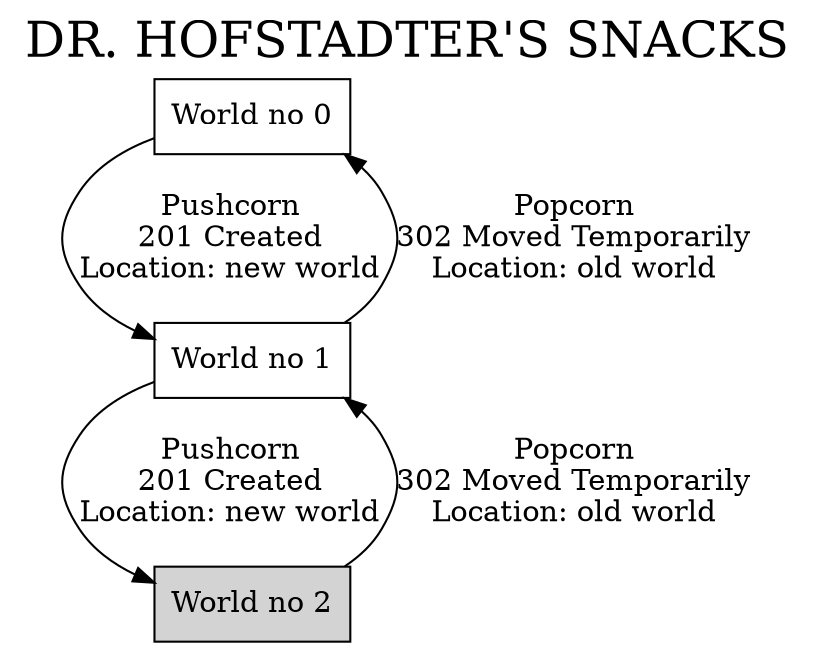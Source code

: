 digraph {
  label="DR. HOFSTADTER'S SNACKS";
  labelloc=t;
  fontsize=24;
  node [shape=box];

  world0 [label="World no 0"];
  world1 [label="World no 1"];
  world2 [label="World no 2",bgcolor="black",style="filled"];

  world0 -> world1 [label="Pushcorn\n201 Created\nLocation: new world"];
  world1 -> world0 [label="Popcorn\n302 Moved Temporarily\nLocation: old world"];

  world1 -> world2 [label="Pushcorn\n201 Created\nLocation: new world"];
  world2 -> world1 [label="Popcorn\n302 Moved Temporarily\nLocation: old world"];
}